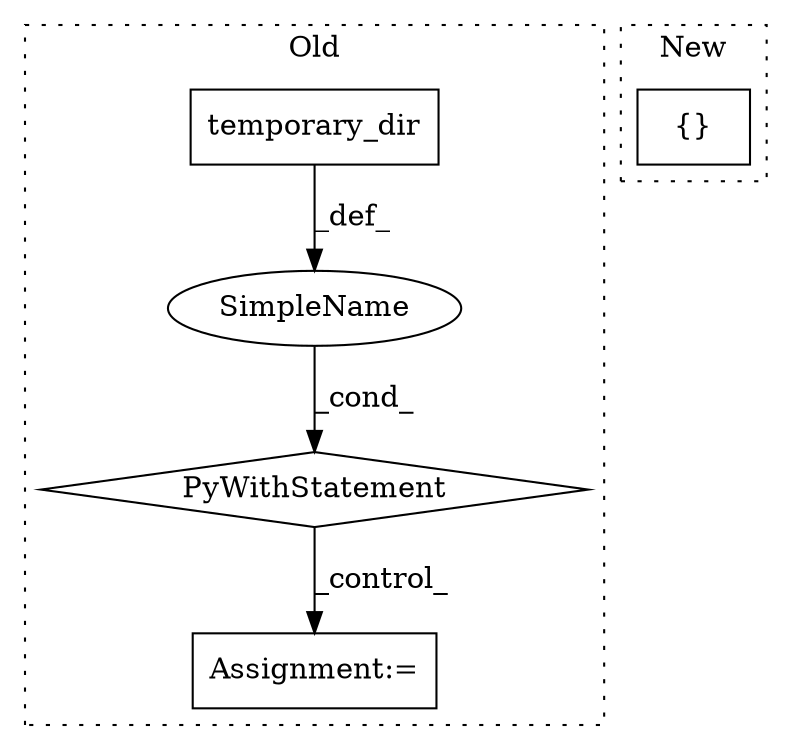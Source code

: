 digraph G {
subgraph cluster0 {
1 [label="temporary_dir" a="32" s="3064" l="15" shape="box"];
3 [label="PyWithStatement" a="104" s="3054,3079" l="10,2" shape="diamond"];
4 [label="Assignment:=" a="7" s="3135" l="1" shape="box"];
5 [label="SimpleName" a="42" s="" l="" shape="ellipse"];
label = "Old";
style="dotted";
}
subgraph cluster1 {
2 [label="{}" a="4" s="3085" l="2" shape="box"];
label = "New";
style="dotted";
}
1 -> 5 [label="_def_"];
3 -> 4 [label="_control_"];
5 -> 3 [label="_cond_"];
}